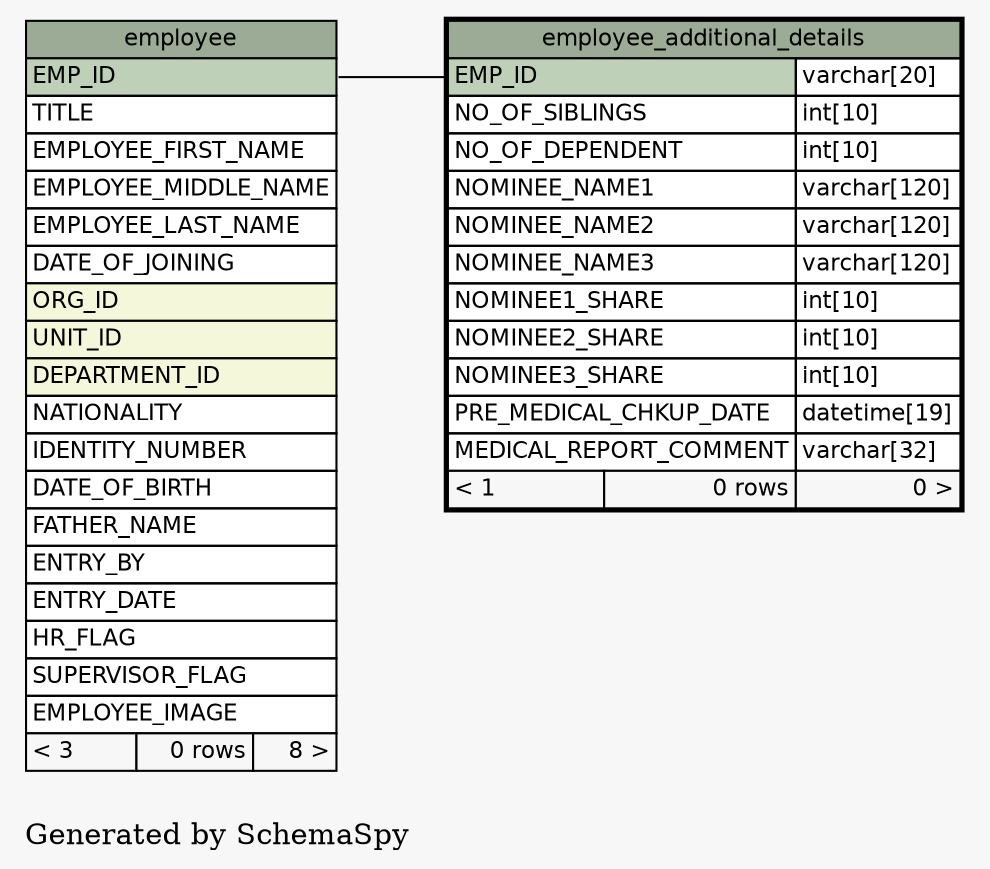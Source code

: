 // dot 2.38.0 on Windows 7 6.1
digraph "oneDegreeRelationshipsGraph" {
  graph [
    rankdir="RL"
    bgcolor="#f7f7f7"
    label="\nGenerated by SchemaSpy"
    labeljust="l"
  ];
  node [
    fontname="Helvetica"
    fontsize="11"
    shape="plaintext"
  ];
  edge [
    arrowsize="0.8"
  ];
  "employee_additional_details":"EMP_ID":w -> "employee":"EMP_ID":e [arrowtail=tee arrowhead=none];
  "employee" [
    label=<
    <TABLE BORDER="0" CELLBORDER="1" CELLSPACING="0" BGCOLOR="#ffffff">
      <TR><TD PORT="employee.heading" COLSPAN="3" BGCOLOR="#9bab96" ALIGN="CENTER">employee</TD></TR>
      <TR><TD PORT="EMP_ID" COLSPAN="3" BGCOLOR="#bed1b8" ALIGN="LEFT">EMP_ID</TD></TR>
      <TR><TD PORT="TITLE" COLSPAN="3" ALIGN="LEFT">TITLE</TD></TR>
      <TR><TD PORT="EMPLOYEE_FIRST_NAME" COLSPAN="3" ALIGN="LEFT">EMPLOYEE_FIRST_NAME</TD></TR>
      <TR><TD PORT="EMPLOYEE_MIDDLE_NAME" COLSPAN="3" ALIGN="LEFT">EMPLOYEE_MIDDLE_NAME</TD></TR>
      <TR><TD PORT="EMPLOYEE_LAST_NAME" COLSPAN="3" ALIGN="LEFT">EMPLOYEE_LAST_NAME</TD></TR>
      <TR><TD PORT="DATE_OF_JOINING" COLSPAN="3" ALIGN="LEFT">DATE_OF_JOINING</TD></TR>
      <TR><TD PORT="ORG_ID" COLSPAN="3" BGCOLOR="#f4f7da" ALIGN="LEFT">ORG_ID</TD></TR>
      <TR><TD PORT="UNIT_ID" COLSPAN="3" BGCOLOR="#f4f7da" ALIGN="LEFT">UNIT_ID</TD></TR>
      <TR><TD PORT="DEPARTMENT_ID" COLSPAN="3" BGCOLOR="#f4f7da" ALIGN="LEFT">DEPARTMENT_ID</TD></TR>
      <TR><TD PORT="NATIONALITY" COLSPAN="3" ALIGN="LEFT">NATIONALITY</TD></TR>
      <TR><TD PORT="IDENTITY_NUMBER" COLSPAN="3" ALIGN="LEFT">IDENTITY_NUMBER</TD></TR>
      <TR><TD PORT="DATE_OF_BIRTH" COLSPAN="3" ALIGN="LEFT">DATE_OF_BIRTH</TD></TR>
      <TR><TD PORT="FATHER_NAME" COLSPAN="3" ALIGN="LEFT">FATHER_NAME</TD></TR>
      <TR><TD PORT="ENTRY_BY" COLSPAN="3" ALIGN="LEFT">ENTRY_BY</TD></TR>
      <TR><TD PORT="ENTRY_DATE" COLSPAN="3" ALIGN="LEFT">ENTRY_DATE</TD></TR>
      <TR><TD PORT="HR_FLAG" COLSPAN="3" ALIGN="LEFT">HR_FLAG</TD></TR>
      <TR><TD PORT="SUPERVISOR_FLAG" COLSPAN="3" ALIGN="LEFT">SUPERVISOR_FLAG</TD></TR>
      <TR><TD PORT="EMPLOYEE_IMAGE" COLSPAN="3" ALIGN="LEFT">EMPLOYEE_IMAGE</TD></TR>
      <TR><TD ALIGN="LEFT" BGCOLOR="#f7f7f7">&lt; 3</TD><TD ALIGN="RIGHT" BGCOLOR="#f7f7f7">0 rows</TD><TD ALIGN="RIGHT" BGCOLOR="#f7f7f7">8 &gt;</TD></TR>
    </TABLE>>
    URL="employee.html#graph"
    tooltip="employee"
  ];
  "employee_additional_details" [
    label=<
    <TABLE BORDER="2" CELLBORDER="1" CELLSPACING="0" BGCOLOR="#ffffff">
      <TR><TD PORT="employee_additional_details.heading" COLSPAN="3" BGCOLOR="#9bab96" ALIGN="CENTER">employee_additional_details</TD></TR>
      <TR><TD PORT="EMP_ID" COLSPAN="2" BGCOLOR="#bed1b8" ALIGN="LEFT">EMP_ID</TD><TD PORT="EMP_ID.type" ALIGN="LEFT">varchar[20]</TD></TR>
      <TR><TD PORT="NO_OF_SIBLINGS" COLSPAN="2" ALIGN="LEFT">NO_OF_SIBLINGS</TD><TD PORT="NO_OF_SIBLINGS.type" ALIGN="LEFT">int[10]</TD></TR>
      <TR><TD PORT="NO_OF_DEPENDENT" COLSPAN="2" ALIGN="LEFT">NO_OF_DEPENDENT</TD><TD PORT="NO_OF_DEPENDENT.type" ALIGN="LEFT">int[10]</TD></TR>
      <TR><TD PORT="NOMINEE_NAME1" COLSPAN="2" ALIGN="LEFT">NOMINEE_NAME1</TD><TD PORT="NOMINEE_NAME1.type" ALIGN="LEFT">varchar[120]</TD></TR>
      <TR><TD PORT="NOMINEE_NAME2" COLSPAN="2" ALIGN="LEFT">NOMINEE_NAME2</TD><TD PORT="NOMINEE_NAME2.type" ALIGN="LEFT">varchar[120]</TD></TR>
      <TR><TD PORT="NOMINEE_NAME3" COLSPAN="2" ALIGN="LEFT">NOMINEE_NAME3</TD><TD PORT="NOMINEE_NAME3.type" ALIGN="LEFT">varchar[120]</TD></TR>
      <TR><TD PORT="NOMINEE1_SHARE" COLSPAN="2" ALIGN="LEFT">NOMINEE1_SHARE</TD><TD PORT="NOMINEE1_SHARE.type" ALIGN="LEFT">int[10]</TD></TR>
      <TR><TD PORT="NOMINEE2_SHARE" COLSPAN="2" ALIGN="LEFT">NOMINEE2_SHARE</TD><TD PORT="NOMINEE2_SHARE.type" ALIGN="LEFT">int[10]</TD></TR>
      <TR><TD PORT="NOMINEE3_SHARE" COLSPAN="2" ALIGN="LEFT">NOMINEE3_SHARE</TD><TD PORT="NOMINEE3_SHARE.type" ALIGN="LEFT">int[10]</TD></TR>
      <TR><TD PORT="PRE_MEDICAL_CHKUP_DATE" COLSPAN="2" ALIGN="LEFT">PRE_MEDICAL_CHKUP_DATE</TD><TD PORT="PRE_MEDICAL_CHKUP_DATE.type" ALIGN="LEFT">datetime[19]</TD></TR>
      <TR><TD PORT="MEDICAL_REPORT_COMMENT" COLSPAN="2" ALIGN="LEFT">MEDICAL_REPORT_COMMENT</TD><TD PORT="MEDICAL_REPORT_COMMENT.type" ALIGN="LEFT">varchar[32]</TD></TR>
      <TR><TD ALIGN="LEFT" BGCOLOR="#f7f7f7">&lt; 1</TD><TD ALIGN="RIGHT" BGCOLOR="#f7f7f7">0 rows</TD><TD ALIGN="RIGHT" BGCOLOR="#f7f7f7">0 &gt;</TD></TR>
    </TABLE>>
    URL="employee_additional_details.html#"
    tooltip="employee_additional_details"
  ];
}
